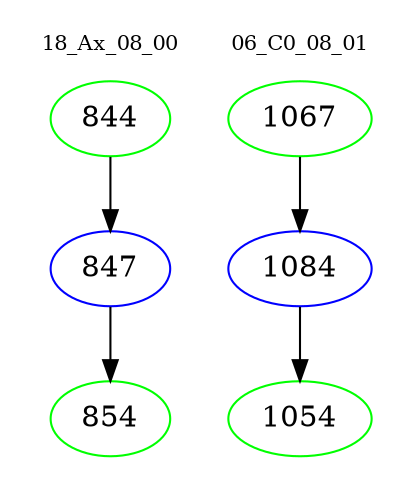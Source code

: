 digraph{
subgraph cluster_0 {
color = white
label = "18_Ax_08_00";
fontsize=10;
T0_844 [label="844", color="green"]
T0_844 -> T0_847 [color="black"]
T0_847 [label="847", color="blue"]
T0_847 -> T0_854 [color="black"]
T0_854 [label="854", color="green"]
}
subgraph cluster_1 {
color = white
label = "06_C0_08_01";
fontsize=10;
T1_1067 [label="1067", color="green"]
T1_1067 -> T1_1084 [color="black"]
T1_1084 [label="1084", color="blue"]
T1_1084 -> T1_1054 [color="black"]
T1_1054 [label="1054", color="green"]
}
}
